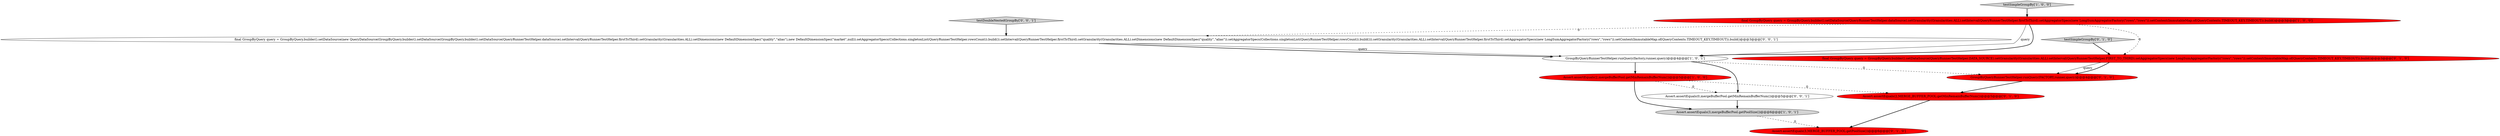 digraph {
2 [style = filled, label = "testSimpleGroupBy['1', '0', '0']", fillcolor = lightgray, shape = diamond image = "AAA0AAABBB1BBB"];
1 [style = filled, label = "Assert.assertEquals(2,mergeBufferPool.getMinRemainBufferNum())@@@5@@@['1', '0', '0']", fillcolor = red, shape = ellipse image = "AAA1AAABBB1BBB"];
7 [style = filled, label = "GroupByQueryRunnerTestHelper.runQuery(FACTORY,runner,query)@@@4@@@['0', '1', '0']", fillcolor = red, shape = ellipse image = "AAA1AAABBB2BBB"];
10 [style = filled, label = "Assert.assertEquals(0,mergeBufferPool.getMinRemainBufferNum())@@@5@@@['0', '0', '1']", fillcolor = white, shape = ellipse image = "AAA0AAABBB3BBB"];
12 [style = filled, label = "testDoubleNestedGroupBy['0', '0', '1']", fillcolor = lightgray, shape = diamond image = "AAA0AAABBB3BBB"];
11 [style = filled, label = "final GroupByQuery query = GroupByQuery.builder().setDataSource(new QueryDataSource(GroupByQuery.builder().setDataSource(GroupByQuery.builder().setDataSource(QueryRunnerTestHelper.dataSource).setInterval(QueryRunnerTestHelper.firstToThird).setGranularity(Granularities.ALL).setDimensions(new DefaultDimensionSpec(\"quality\",\"alias\"),new DefaultDimensionSpec(\"market\",null)).setAggregatorSpecs(Collections.singletonList(QueryRunnerTestHelper.rowsCount)).build()).setInterval(QueryRunnerTestHelper.firstToThird).setGranularity(Granularities.ALL).setDimensions(new DefaultDimensionSpec(\"quality\",\"alias\")).setAggregatorSpecs(Collections.singletonList(QueryRunnerTestHelper.rowsCount)).build())).setGranularity(Granularities.ALL).setInterval(QueryRunnerTestHelper.firstToThird).setAggregatorSpecs(new LongSumAggregatorFactory(\"rows\",\"rows\")).setContext(ImmutableMap.of(QueryContexts.TIMEOUT_KEY,TIMEOUT)).build()@@@3@@@['0', '0', '1']", fillcolor = white, shape = ellipse image = "AAA0AAABBB3BBB"];
0 [style = filled, label = "GroupByQueryRunnerTestHelper.runQuery(factory,runner,query)@@@4@@@['1', '0', '1']", fillcolor = white, shape = ellipse image = "AAA0AAABBB1BBB"];
3 [style = filled, label = "Assert.assertEquals(3,mergeBufferPool.getPoolSize())@@@6@@@['1', '0', '1']", fillcolor = lightgray, shape = ellipse image = "AAA0AAABBB1BBB"];
8 [style = filled, label = "testSimpleGroupBy['0', '1', '0']", fillcolor = lightgray, shape = diamond image = "AAA0AAABBB2BBB"];
5 [style = filled, label = "final GroupByQuery query = GroupByQuery.builder().setDataSource(QueryRunnerTestHelper.DATA_SOURCE).setGranularity(Granularities.ALL).setInterval(QueryRunnerTestHelper.FIRST_TO_THIRD).setAggregatorSpecs(new LongSumAggregatorFactory(\"rows\",\"rows\")).setContext(ImmutableMap.of(QueryContexts.TIMEOUT_KEY,TIMEOUT)).build()@@@3@@@['0', '1', '0']", fillcolor = red, shape = ellipse image = "AAA1AAABBB2BBB"];
4 [style = filled, label = "final GroupByQuery query = GroupByQuery.builder().setDataSource(QueryRunnerTestHelper.dataSource).setGranularity(Granularities.ALL).setInterval(QueryRunnerTestHelper.firstToThird).setAggregatorSpecs(new LongSumAggregatorFactory(\"rows\",\"rows\")).setContext(ImmutableMap.of(QueryContexts.TIMEOUT_KEY,TIMEOUT)).build()@@@3@@@['1', '0', '0']", fillcolor = red, shape = ellipse image = "AAA1AAABBB1BBB"];
9 [style = filled, label = "Assert.assertEquals(2,MERGE_BUFFER_POOL.getMinRemainBufferNum())@@@5@@@['0', '1', '0']", fillcolor = red, shape = ellipse image = "AAA1AAABBB2BBB"];
6 [style = filled, label = "Assert.assertEquals(3,MERGE_BUFFER_POOL.getPoolSize())@@@6@@@['0', '1', '0']", fillcolor = red, shape = ellipse image = "AAA1AAABBB2BBB"];
4->0 [style = solid, label="query"];
3->6 [style = dashed, label="0"];
5->7 [style = solid, label="query"];
12->11 [style = bold, label=""];
1->3 [style = bold, label=""];
10->3 [style = bold, label=""];
1->9 [style = dashed, label="0"];
1->10 [style = dashed, label="0"];
2->4 [style = bold, label=""];
9->6 [style = bold, label=""];
4->0 [style = bold, label=""];
7->9 [style = bold, label=""];
0->10 [style = bold, label=""];
11->0 [style = bold, label=""];
8->5 [style = bold, label=""];
0->1 [style = bold, label=""];
4->5 [style = dashed, label="0"];
5->7 [style = bold, label=""];
4->11 [style = dashed, label="0"];
0->7 [style = dashed, label="0"];
11->0 [style = solid, label="query"];
}
